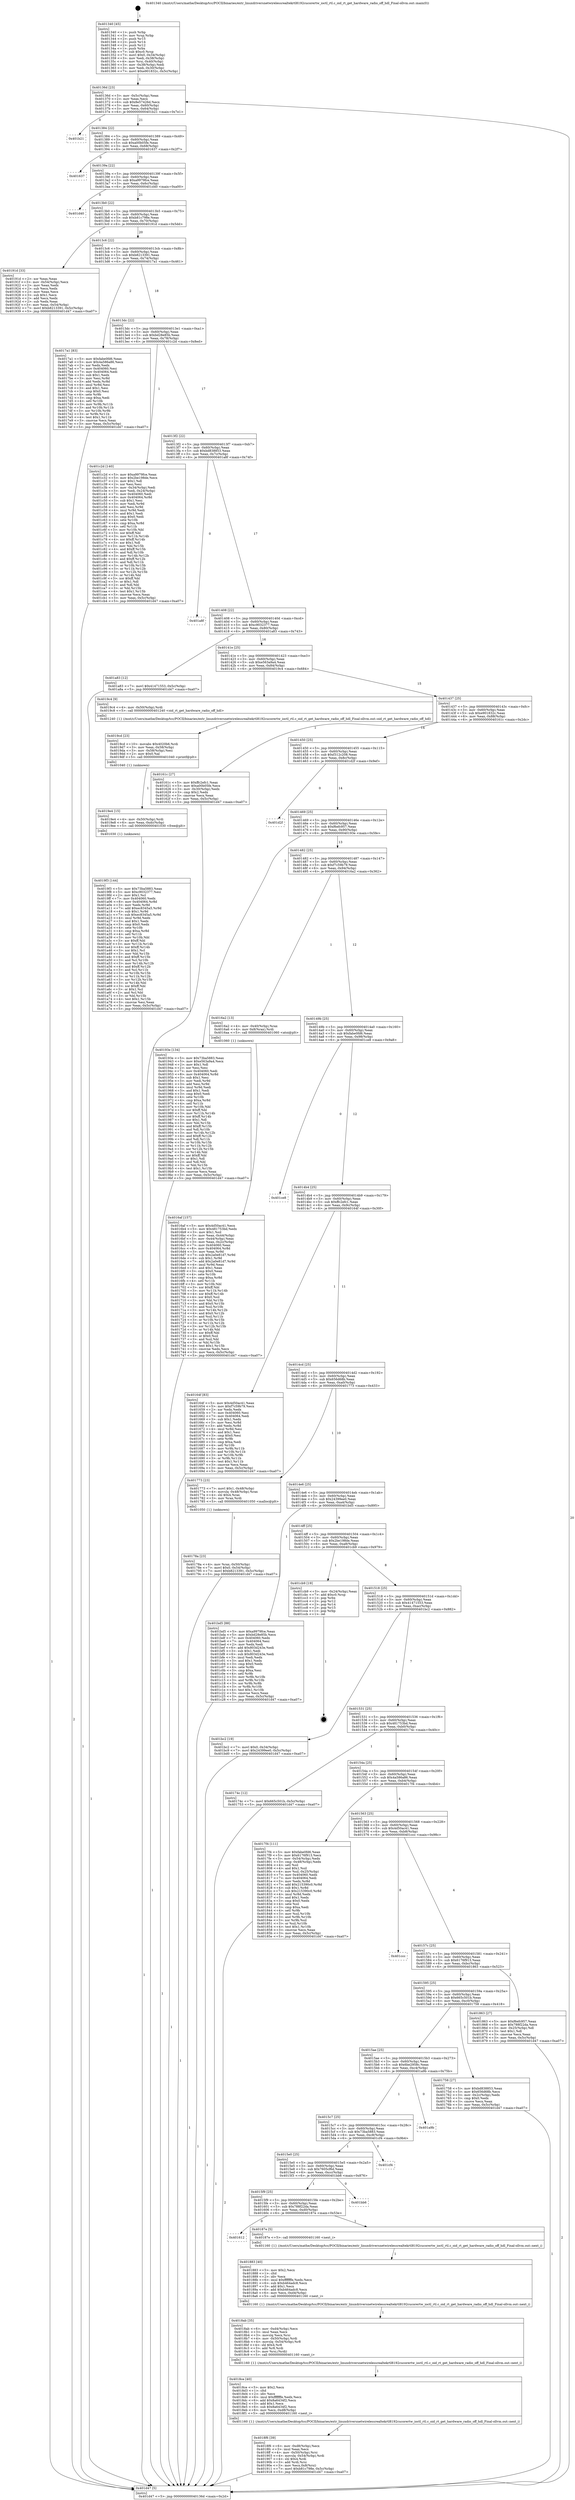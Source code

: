 digraph "0x401340" {
  label = "0x401340 (/mnt/c/Users/mathe/Desktop/tcc/POCII/binaries/extr_linuxdriversnetwirelessrealtekrtl8192cucorertw_ioctl_rtl.c_oid_rt_get_hardware_radio_off_hdl_Final-ollvm.out::main(0))"
  labelloc = "t"
  node[shape=record]

  Entry [label="",width=0.3,height=0.3,shape=circle,fillcolor=black,style=filled]
  "0x40136d" [label="{
     0x40136d [23]\l
     | [instrs]\l
     &nbsp;&nbsp;0x40136d \<+3\>: mov -0x5c(%rbp),%eax\l
     &nbsp;&nbsp;0x401370 \<+2\>: mov %eax,%ecx\l
     &nbsp;&nbsp;0x401372 \<+6\>: sub $0x8e57426d,%ecx\l
     &nbsp;&nbsp;0x401378 \<+3\>: mov %eax,-0x60(%rbp)\l
     &nbsp;&nbsp;0x40137b \<+3\>: mov %ecx,-0x64(%rbp)\l
     &nbsp;&nbsp;0x40137e \<+6\>: je 0000000000401b21 \<main+0x7e1\>\l
  }"]
  "0x401b21" [label="{
     0x401b21\l
  }", style=dashed]
  "0x401384" [label="{
     0x401384 [22]\l
     | [instrs]\l
     &nbsp;&nbsp;0x401384 \<+5\>: jmp 0000000000401389 \<main+0x49\>\l
     &nbsp;&nbsp;0x401389 \<+3\>: mov -0x60(%rbp),%eax\l
     &nbsp;&nbsp;0x40138c \<+5\>: sub $0xa00b05fe,%eax\l
     &nbsp;&nbsp;0x401391 \<+3\>: mov %eax,-0x68(%rbp)\l
     &nbsp;&nbsp;0x401394 \<+6\>: je 0000000000401637 \<main+0x2f7\>\l
  }"]
  Exit [label="",width=0.3,height=0.3,shape=circle,fillcolor=black,style=filled,peripheries=2]
  "0x401637" [label="{
     0x401637\l
  }", style=dashed]
  "0x40139a" [label="{
     0x40139a [22]\l
     | [instrs]\l
     &nbsp;&nbsp;0x40139a \<+5\>: jmp 000000000040139f \<main+0x5f\>\l
     &nbsp;&nbsp;0x40139f \<+3\>: mov -0x60(%rbp),%eax\l
     &nbsp;&nbsp;0x4013a2 \<+5\>: sub $0xa9979fce,%eax\l
     &nbsp;&nbsp;0x4013a7 \<+3\>: mov %eax,-0x6c(%rbp)\l
     &nbsp;&nbsp;0x4013aa \<+6\>: je 0000000000401d40 \<main+0xa00\>\l
  }"]
  "0x4019f3" [label="{
     0x4019f3 [144]\l
     | [instrs]\l
     &nbsp;&nbsp;0x4019f3 \<+5\>: mov $0x73ba5883,%eax\l
     &nbsp;&nbsp;0x4019f8 \<+5\>: mov $0xc9032377,%esi\l
     &nbsp;&nbsp;0x4019fd \<+2\>: mov $0x1,%cl\l
     &nbsp;&nbsp;0x4019ff \<+7\>: mov 0x404060,%edx\l
     &nbsp;&nbsp;0x401a06 \<+8\>: mov 0x404064,%r8d\l
     &nbsp;&nbsp;0x401a0e \<+3\>: mov %edx,%r9d\l
     &nbsp;&nbsp;0x401a11 \<+7\>: add $0xec8345a5,%r9d\l
     &nbsp;&nbsp;0x401a18 \<+4\>: sub $0x1,%r9d\l
     &nbsp;&nbsp;0x401a1c \<+7\>: sub $0xec8345a5,%r9d\l
     &nbsp;&nbsp;0x401a23 \<+4\>: imul %r9d,%edx\l
     &nbsp;&nbsp;0x401a27 \<+3\>: and $0x1,%edx\l
     &nbsp;&nbsp;0x401a2a \<+3\>: cmp $0x0,%edx\l
     &nbsp;&nbsp;0x401a2d \<+4\>: sete %r10b\l
     &nbsp;&nbsp;0x401a31 \<+4\>: cmp $0xa,%r8d\l
     &nbsp;&nbsp;0x401a35 \<+4\>: setl %r11b\l
     &nbsp;&nbsp;0x401a39 \<+3\>: mov %r10b,%bl\l
     &nbsp;&nbsp;0x401a3c \<+3\>: xor $0xff,%bl\l
     &nbsp;&nbsp;0x401a3f \<+3\>: mov %r11b,%r14b\l
     &nbsp;&nbsp;0x401a42 \<+4\>: xor $0xff,%r14b\l
     &nbsp;&nbsp;0x401a46 \<+3\>: xor $0x1,%cl\l
     &nbsp;&nbsp;0x401a49 \<+3\>: mov %bl,%r15b\l
     &nbsp;&nbsp;0x401a4c \<+4\>: and $0xff,%r15b\l
     &nbsp;&nbsp;0x401a50 \<+3\>: and %cl,%r10b\l
     &nbsp;&nbsp;0x401a53 \<+3\>: mov %r14b,%r12b\l
     &nbsp;&nbsp;0x401a56 \<+4\>: and $0xff,%r12b\l
     &nbsp;&nbsp;0x401a5a \<+3\>: and %cl,%r11b\l
     &nbsp;&nbsp;0x401a5d \<+3\>: or %r10b,%r15b\l
     &nbsp;&nbsp;0x401a60 \<+3\>: or %r11b,%r12b\l
     &nbsp;&nbsp;0x401a63 \<+3\>: xor %r12b,%r15b\l
     &nbsp;&nbsp;0x401a66 \<+3\>: or %r14b,%bl\l
     &nbsp;&nbsp;0x401a69 \<+3\>: xor $0xff,%bl\l
     &nbsp;&nbsp;0x401a6c \<+3\>: or $0x1,%cl\l
     &nbsp;&nbsp;0x401a6f \<+2\>: and %cl,%bl\l
     &nbsp;&nbsp;0x401a71 \<+3\>: or %bl,%r15b\l
     &nbsp;&nbsp;0x401a74 \<+4\>: test $0x1,%r15b\l
     &nbsp;&nbsp;0x401a78 \<+3\>: cmovne %esi,%eax\l
     &nbsp;&nbsp;0x401a7b \<+3\>: mov %eax,-0x5c(%rbp)\l
     &nbsp;&nbsp;0x401a7e \<+5\>: jmp 0000000000401d47 \<main+0xa07\>\l
  }"]
  "0x401d40" [label="{
     0x401d40\l
  }", style=dashed]
  "0x4013b0" [label="{
     0x4013b0 [22]\l
     | [instrs]\l
     &nbsp;&nbsp;0x4013b0 \<+5\>: jmp 00000000004013b5 \<main+0x75\>\l
     &nbsp;&nbsp;0x4013b5 \<+3\>: mov -0x60(%rbp),%eax\l
     &nbsp;&nbsp;0x4013b8 \<+5\>: sub $0xb81c798e,%eax\l
     &nbsp;&nbsp;0x4013bd \<+3\>: mov %eax,-0x70(%rbp)\l
     &nbsp;&nbsp;0x4013c0 \<+6\>: je 000000000040191d \<main+0x5dd\>\l
  }"]
  "0x4019e4" [label="{
     0x4019e4 [15]\l
     | [instrs]\l
     &nbsp;&nbsp;0x4019e4 \<+4\>: mov -0x50(%rbp),%rdi\l
     &nbsp;&nbsp;0x4019e8 \<+6\>: mov %eax,-0xdc(%rbp)\l
     &nbsp;&nbsp;0x4019ee \<+5\>: call 0000000000401030 \<free@plt\>\l
     | [calls]\l
     &nbsp;&nbsp;0x401030 \{1\} (unknown)\l
  }"]
  "0x40191d" [label="{
     0x40191d [33]\l
     | [instrs]\l
     &nbsp;&nbsp;0x40191d \<+2\>: xor %eax,%eax\l
     &nbsp;&nbsp;0x40191f \<+3\>: mov -0x54(%rbp),%ecx\l
     &nbsp;&nbsp;0x401922 \<+2\>: mov %eax,%edx\l
     &nbsp;&nbsp;0x401924 \<+2\>: sub %ecx,%edx\l
     &nbsp;&nbsp;0x401926 \<+2\>: mov %eax,%ecx\l
     &nbsp;&nbsp;0x401928 \<+3\>: sub $0x1,%ecx\l
     &nbsp;&nbsp;0x40192b \<+2\>: add %ecx,%edx\l
     &nbsp;&nbsp;0x40192d \<+2\>: sub %edx,%eax\l
     &nbsp;&nbsp;0x40192f \<+3\>: mov %eax,-0x54(%rbp)\l
     &nbsp;&nbsp;0x401932 \<+7\>: movl $0xb8213391,-0x5c(%rbp)\l
     &nbsp;&nbsp;0x401939 \<+5\>: jmp 0000000000401d47 \<main+0xa07\>\l
  }"]
  "0x4013c6" [label="{
     0x4013c6 [22]\l
     | [instrs]\l
     &nbsp;&nbsp;0x4013c6 \<+5\>: jmp 00000000004013cb \<main+0x8b\>\l
     &nbsp;&nbsp;0x4013cb \<+3\>: mov -0x60(%rbp),%eax\l
     &nbsp;&nbsp;0x4013ce \<+5\>: sub $0xb8213391,%eax\l
     &nbsp;&nbsp;0x4013d3 \<+3\>: mov %eax,-0x74(%rbp)\l
     &nbsp;&nbsp;0x4013d6 \<+6\>: je 00000000004017a1 \<main+0x461\>\l
  }"]
  "0x4019cd" [label="{
     0x4019cd [23]\l
     | [instrs]\l
     &nbsp;&nbsp;0x4019cd \<+10\>: movabs $0x4020b6,%rdi\l
     &nbsp;&nbsp;0x4019d7 \<+3\>: mov %eax,-0x58(%rbp)\l
     &nbsp;&nbsp;0x4019da \<+3\>: mov -0x58(%rbp),%esi\l
     &nbsp;&nbsp;0x4019dd \<+2\>: mov $0x0,%al\l
     &nbsp;&nbsp;0x4019df \<+5\>: call 0000000000401040 \<printf@plt\>\l
     | [calls]\l
     &nbsp;&nbsp;0x401040 \{1\} (unknown)\l
  }"]
  "0x4017a1" [label="{
     0x4017a1 [83]\l
     | [instrs]\l
     &nbsp;&nbsp;0x4017a1 \<+5\>: mov $0xfabe0fd6,%eax\l
     &nbsp;&nbsp;0x4017a6 \<+5\>: mov $0x4a586a86,%ecx\l
     &nbsp;&nbsp;0x4017ab \<+2\>: xor %edx,%edx\l
     &nbsp;&nbsp;0x4017ad \<+7\>: mov 0x404060,%esi\l
     &nbsp;&nbsp;0x4017b4 \<+7\>: mov 0x404064,%edi\l
     &nbsp;&nbsp;0x4017bb \<+3\>: sub $0x1,%edx\l
     &nbsp;&nbsp;0x4017be \<+3\>: mov %esi,%r8d\l
     &nbsp;&nbsp;0x4017c1 \<+3\>: add %edx,%r8d\l
     &nbsp;&nbsp;0x4017c4 \<+4\>: imul %r8d,%esi\l
     &nbsp;&nbsp;0x4017c8 \<+3\>: and $0x1,%esi\l
     &nbsp;&nbsp;0x4017cb \<+3\>: cmp $0x0,%esi\l
     &nbsp;&nbsp;0x4017ce \<+4\>: sete %r9b\l
     &nbsp;&nbsp;0x4017d2 \<+3\>: cmp $0xa,%edi\l
     &nbsp;&nbsp;0x4017d5 \<+4\>: setl %r10b\l
     &nbsp;&nbsp;0x4017d9 \<+3\>: mov %r9b,%r11b\l
     &nbsp;&nbsp;0x4017dc \<+3\>: and %r10b,%r11b\l
     &nbsp;&nbsp;0x4017df \<+3\>: xor %r10b,%r9b\l
     &nbsp;&nbsp;0x4017e2 \<+3\>: or %r9b,%r11b\l
     &nbsp;&nbsp;0x4017e5 \<+4\>: test $0x1,%r11b\l
     &nbsp;&nbsp;0x4017e9 \<+3\>: cmovne %ecx,%eax\l
     &nbsp;&nbsp;0x4017ec \<+3\>: mov %eax,-0x5c(%rbp)\l
     &nbsp;&nbsp;0x4017ef \<+5\>: jmp 0000000000401d47 \<main+0xa07\>\l
  }"]
  "0x4013dc" [label="{
     0x4013dc [22]\l
     | [instrs]\l
     &nbsp;&nbsp;0x4013dc \<+5\>: jmp 00000000004013e1 \<main+0xa1\>\l
     &nbsp;&nbsp;0x4013e1 \<+3\>: mov -0x60(%rbp),%eax\l
     &nbsp;&nbsp;0x4013e4 \<+5\>: sub $0xbd28e85b,%eax\l
     &nbsp;&nbsp;0x4013e9 \<+3\>: mov %eax,-0x78(%rbp)\l
     &nbsp;&nbsp;0x4013ec \<+6\>: je 0000000000401c2d \<main+0x8ed\>\l
  }"]
  "0x4018f6" [label="{
     0x4018f6 [39]\l
     | [instrs]\l
     &nbsp;&nbsp;0x4018f6 \<+6\>: mov -0xd8(%rbp),%ecx\l
     &nbsp;&nbsp;0x4018fc \<+3\>: imul %eax,%ecx\l
     &nbsp;&nbsp;0x4018ff \<+4\>: mov -0x50(%rbp),%rsi\l
     &nbsp;&nbsp;0x401903 \<+4\>: movslq -0x54(%rbp),%rdi\l
     &nbsp;&nbsp;0x401907 \<+4\>: shl $0x4,%rdi\l
     &nbsp;&nbsp;0x40190b \<+3\>: add %rdi,%rsi\l
     &nbsp;&nbsp;0x40190e \<+3\>: mov %ecx,0x8(%rsi)\l
     &nbsp;&nbsp;0x401911 \<+7\>: movl $0xb81c798e,-0x5c(%rbp)\l
     &nbsp;&nbsp;0x401918 \<+5\>: jmp 0000000000401d47 \<main+0xa07\>\l
  }"]
  "0x401c2d" [label="{
     0x401c2d [140]\l
     | [instrs]\l
     &nbsp;&nbsp;0x401c2d \<+5\>: mov $0xa9979fce,%eax\l
     &nbsp;&nbsp;0x401c32 \<+5\>: mov $0x2be198de,%ecx\l
     &nbsp;&nbsp;0x401c37 \<+2\>: mov $0x1,%dl\l
     &nbsp;&nbsp;0x401c39 \<+2\>: xor %esi,%esi\l
     &nbsp;&nbsp;0x401c3b \<+3\>: mov -0x34(%rbp),%edi\l
     &nbsp;&nbsp;0x401c3e \<+3\>: mov %edi,-0x24(%rbp)\l
     &nbsp;&nbsp;0x401c41 \<+7\>: mov 0x404060,%edi\l
     &nbsp;&nbsp;0x401c48 \<+8\>: mov 0x404064,%r8d\l
     &nbsp;&nbsp;0x401c50 \<+3\>: sub $0x1,%esi\l
     &nbsp;&nbsp;0x401c53 \<+3\>: mov %edi,%r9d\l
     &nbsp;&nbsp;0x401c56 \<+3\>: add %esi,%r9d\l
     &nbsp;&nbsp;0x401c59 \<+4\>: imul %r9d,%edi\l
     &nbsp;&nbsp;0x401c5d \<+3\>: and $0x1,%edi\l
     &nbsp;&nbsp;0x401c60 \<+3\>: cmp $0x0,%edi\l
     &nbsp;&nbsp;0x401c63 \<+4\>: sete %r10b\l
     &nbsp;&nbsp;0x401c67 \<+4\>: cmp $0xa,%r8d\l
     &nbsp;&nbsp;0x401c6b \<+4\>: setl %r11b\l
     &nbsp;&nbsp;0x401c6f \<+3\>: mov %r10b,%bl\l
     &nbsp;&nbsp;0x401c72 \<+3\>: xor $0xff,%bl\l
     &nbsp;&nbsp;0x401c75 \<+3\>: mov %r11b,%r14b\l
     &nbsp;&nbsp;0x401c78 \<+4\>: xor $0xff,%r14b\l
     &nbsp;&nbsp;0x401c7c \<+3\>: xor $0x1,%dl\l
     &nbsp;&nbsp;0x401c7f \<+3\>: mov %bl,%r15b\l
     &nbsp;&nbsp;0x401c82 \<+4\>: and $0xff,%r15b\l
     &nbsp;&nbsp;0x401c86 \<+3\>: and %dl,%r10b\l
     &nbsp;&nbsp;0x401c89 \<+3\>: mov %r14b,%r12b\l
     &nbsp;&nbsp;0x401c8c \<+4\>: and $0xff,%r12b\l
     &nbsp;&nbsp;0x401c90 \<+3\>: and %dl,%r11b\l
     &nbsp;&nbsp;0x401c93 \<+3\>: or %r10b,%r15b\l
     &nbsp;&nbsp;0x401c96 \<+3\>: or %r11b,%r12b\l
     &nbsp;&nbsp;0x401c99 \<+3\>: xor %r12b,%r15b\l
     &nbsp;&nbsp;0x401c9c \<+3\>: or %r14b,%bl\l
     &nbsp;&nbsp;0x401c9f \<+3\>: xor $0xff,%bl\l
     &nbsp;&nbsp;0x401ca2 \<+3\>: or $0x1,%dl\l
     &nbsp;&nbsp;0x401ca5 \<+2\>: and %dl,%bl\l
     &nbsp;&nbsp;0x401ca7 \<+3\>: or %bl,%r15b\l
     &nbsp;&nbsp;0x401caa \<+4\>: test $0x1,%r15b\l
     &nbsp;&nbsp;0x401cae \<+3\>: cmovne %ecx,%eax\l
     &nbsp;&nbsp;0x401cb1 \<+3\>: mov %eax,-0x5c(%rbp)\l
     &nbsp;&nbsp;0x401cb4 \<+5\>: jmp 0000000000401d47 \<main+0xa07\>\l
  }"]
  "0x4013f2" [label="{
     0x4013f2 [22]\l
     | [instrs]\l
     &nbsp;&nbsp;0x4013f2 \<+5\>: jmp 00000000004013f7 \<main+0xb7\>\l
     &nbsp;&nbsp;0x4013f7 \<+3\>: mov -0x60(%rbp),%eax\l
     &nbsp;&nbsp;0x4013fa \<+5\>: sub $0xbd838853,%eax\l
     &nbsp;&nbsp;0x4013ff \<+3\>: mov %eax,-0x7c(%rbp)\l
     &nbsp;&nbsp;0x401402 \<+6\>: je 0000000000401a8f \<main+0x74f\>\l
  }"]
  "0x4018ce" [label="{
     0x4018ce [40]\l
     | [instrs]\l
     &nbsp;&nbsp;0x4018ce \<+5\>: mov $0x2,%ecx\l
     &nbsp;&nbsp;0x4018d3 \<+1\>: cltd\l
     &nbsp;&nbsp;0x4018d4 \<+2\>: idiv %ecx\l
     &nbsp;&nbsp;0x4018d6 \<+6\>: imul $0xfffffffe,%edx,%ecx\l
     &nbsp;&nbsp;0x4018dc \<+6\>: add $0x8a6434f2,%ecx\l
     &nbsp;&nbsp;0x4018e2 \<+3\>: add $0x1,%ecx\l
     &nbsp;&nbsp;0x4018e5 \<+6\>: sub $0x8a6434f2,%ecx\l
     &nbsp;&nbsp;0x4018eb \<+6\>: mov %ecx,-0xd8(%rbp)\l
     &nbsp;&nbsp;0x4018f1 \<+5\>: call 0000000000401160 \<next_i\>\l
     | [calls]\l
     &nbsp;&nbsp;0x401160 \{1\} (/mnt/c/Users/mathe/Desktop/tcc/POCII/binaries/extr_linuxdriversnetwirelessrealtekrtl8192cucorertw_ioctl_rtl.c_oid_rt_get_hardware_radio_off_hdl_Final-ollvm.out::next_i)\l
  }"]
  "0x401a8f" [label="{
     0x401a8f\l
  }", style=dashed]
  "0x401408" [label="{
     0x401408 [22]\l
     | [instrs]\l
     &nbsp;&nbsp;0x401408 \<+5\>: jmp 000000000040140d \<main+0xcd\>\l
     &nbsp;&nbsp;0x40140d \<+3\>: mov -0x60(%rbp),%eax\l
     &nbsp;&nbsp;0x401410 \<+5\>: sub $0xc9032377,%eax\l
     &nbsp;&nbsp;0x401415 \<+3\>: mov %eax,-0x80(%rbp)\l
     &nbsp;&nbsp;0x401418 \<+6\>: je 0000000000401a83 \<main+0x743\>\l
  }"]
  "0x4018ab" [label="{
     0x4018ab [35]\l
     | [instrs]\l
     &nbsp;&nbsp;0x4018ab \<+6\>: mov -0xd4(%rbp),%ecx\l
     &nbsp;&nbsp;0x4018b1 \<+3\>: imul %eax,%ecx\l
     &nbsp;&nbsp;0x4018b4 \<+3\>: movslq %ecx,%rsi\l
     &nbsp;&nbsp;0x4018b7 \<+4\>: mov -0x50(%rbp),%rdi\l
     &nbsp;&nbsp;0x4018bb \<+4\>: movslq -0x54(%rbp),%r8\l
     &nbsp;&nbsp;0x4018bf \<+4\>: shl $0x4,%r8\l
     &nbsp;&nbsp;0x4018c3 \<+3\>: add %r8,%rdi\l
     &nbsp;&nbsp;0x4018c6 \<+3\>: mov %rsi,(%rdi)\l
     &nbsp;&nbsp;0x4018c9 \<+5\>: call 0000000000401160 \<next_i\>\l
     | [calls]\l
     &nbsp;&nbsp;0x401160 \{1\} (/mnt/c/Users/mathe/Desktop/tcc/POCII/binaries/extr_linuxdriversnetwirelessrealtekrtl8192cucorertw_ioctl_rtl.c_oid_rt_get_hardware_radio_off_hdl_Final-ollvm.out::next_i)\l
  }"]
  "0x401a83" [label="{
     0x401a83 [12]\l
     | [instrs]\l
     &nbsp;&nbsp;0x401a83 \<+7\>: movl $0x41471553,-0x5c(%rbp)\l
     &nbsp;&nbsp;0x401a8a \<+5\>: jmp 0000000000401d47 \<main+0xa07\>\l
  }"]
  "0x40141e" [label="{
     0x40141e [25]\l
     | [instrs]\l
     &nbsp;&nbsp;0x40141e \<+5\>: jmp 0000000000401423 \<main+0xe3\>\l
     &nbsp;&nbsp;0x401423 \<+3\>: mov -0x60(%rbp),%eax\l
     &nbsp;&nbsp;0x401426 \<+5\>: sub $0xe563a9a4,%eax\l
     &nbsp;&nbsp;0x40142b \<+6\>: mov %eax,-0x84(%rbp)\l
     &nbsp;&nbsp;0x401431 \<+6\>: je 00000000004019c4 \<main+0x684\>\l
  }"]
  "0x401883" [label="{
     0x401883 [40]\l
     | [instrs]\l
     &nbsp;&nbsp;0x401883 \<+5\>: mov $0x2,%ecx\l
     &nbsp;&nbsp;0x401888 \<+1\>: cltd\l
     &nbsp;&nbsp;0x401889 \<+2\>: idiv %ecx\l
     &nbsp;&nbsp;0x40188b \<+6\>: imul $0xfffffffe,%edx,%ecx\l
     &nbsp;&nbsp;0x401891 \<+6\>: sub $0xb464adc8,%ecx\l
     &nbsp;&nbsp;0x401897 \<+3\>: add $0x1,%ecx\l
     &nbsp;&nbsp;0x40189a \<+6\>: add $0xb464adc8,%ecx\l
     &nbsp;&nbsp;0x4018a0 \<+6\>: mov %ecx,-0xd4(%rbp)\l
     &nbsp;&nbsp;0x4018a6 \<+5\>: call 0000000000401160 \<next_i\>\l
     | [calls]\l
     &nbsp;&nbsp;0x401160 \{1\} (/mnt/c/Users/mathe/Desktop/tcc/POCII/binaries/extr_linuxdriversnetwirelessrealtekrtl8192cucorertw_ioctl_rtl.c_oid_rt_get_hardware_radio_off_hdl_Final-ollvm.out::next_i)\l
  }"]
  "0x4019c4" [label="{
     0x4019c4 [9]\l
     | [instrs]\l
     &nbsp;&nbsp;0x4019c4 \<+4\>: mov -0x50(%rbp),%rdi\l
     &nbsp;&nbsp;0x4019c8 \<+5\>: call 0000000000401240 \<oid_rt_get_hardware_radio_off_hdl\>\l
     | [calls]\l
     &nbsp;&nbsp;0x401240 \{1\} (/mnt/c/Users/mathe/Desktop/tcc/POCII/binaries/extr_linuxdriversnetwirelessrealtekrtl8192cucorertw_ioctl_rtl.c_oid_rt_get_hardware_radio_off_hdl_Final-ollvm.out::oid_rt_get_hardware_radio_off_hdl)\l
  }"]
  "0x401437" [label="{
     0x401437 [25]\l
     | [instrs]\l
     &nbsp;&nbsp;0x401437 \<+5\>: jmp 000000000040143c \<main+0xfc\>\l
     &nbsp;&nbsp;0x40143c \<+3\>: mov -0x60(%rbp),%eax\l
     &nbsp;&nbsp;0x40143f \<+5\>: sub $0xe901832c,%eax\l
     &nbsp;&nbsp;0x401444 \<+6\>: mov %eax,-0x88(%rbp)\l
     &nbsp;&nbsp;0x40144a \<+6\>: je 000000000040161c \<main+0x2dc\>\l
  }"]
  "0x401612" [label="{
     0x401612\l
  }", style=dashed]
  "0x40161c" [label="{
     0x40161c [27]\l
     | [instrs]\l
     &nbsp;&nbsp;0x40161c \<+5\>: mov $0xffc2efc1,%eax\l
     &nbsp;&nbsp;0x401621 \<+5\>: mov $0xa00b05fe,%ecx\l
     &nbsp;&nbsp;0x401626 \<+3\>: mov -0x30(%rbp),%edx\l
     &nbsp;&nbsp;0x401629 \<+3\>: cmp $0x2,%edx\l
     &nbsp;&nbsp;0x40162c \<+3\>: cmovne %ecx,%eax\l
     &nbsp;&nbsp;0x40162f \<+3\>: mov %eax,-0x5c(%rbp)\l
     &nbsp;&nbsp;0x401632 \<+5\>: jmp 0000000000401d47 \<main+0xa07\>\l
  }"]
  "0x401450" [label="{
     0x401450 [25]\l
     | [instrs]\l
     &nbsp;&nbsp;0x401450 \<+5\>: jmp 0000000000401455 \<main+0x115\>\l
     &nbsp;&nbsp;0x401455 \<+3\>: mov -0x60(%rbp),%eax\l
     &nbsp;&nbsp;0x401458 \<+5\>: sub $0xf312c208,%eax\l
     &nbsp;&nbsp;0x40145d \<+6\>: mov %eax,-0x8c(%rbp)\l
     &nbsp;&nbsp;0x401463 \<+6\>: je 0000000000401d2f \<main+0x9ef\>\l
  }"]
  "0x401d47" [label="{
     0x401d47 [5]\l
     | [instrs]\l
     &nbsp;&nbsp;0x401d47 \<+5\>: jmp 000000000040136d \<main+0x2d\>\l
  }"]
  "0x401340" [label="{
     0x401340 [45]\l
     | [instrs]\l
     &nbsp;&nbsp;0x401340 \<+1\>: push %rbp\l
     &nbsp;&nbsp;0x401341 \<+3\>: mov %rsp,%rbp\l
     &nbsp;&nbsp;0x401344 \<+2\>: push %r15\l
     &nbsp;&nbsp;0x401346 \<+2\>: push %r14\l
     &nbsp;&nbsp;0x401348 \<+2\>: push %r12\l
     &nbsp;&nbsp;0x40134a \<+1\>: push %rbx\l
     &nbsp;&nbsp;0x40134b \<+7\>: sub $0xc0,%rsp\l
     &nbsp;&nbsp;0x401352 \<+7\>: movl $0x0,-0x34(%rbp)\l
     &nbsp;&nbsp;0x401359 \<+3\>: mov %edi,-0x38(%rbp)\l
     &nbsp;&nbsp;0x40135c \<+4\>: mov %rsi,-0x40(%rbp)\l
     &nbsp;&nbsp;0x401360 \<+3\>: mov -0x38(%rbp),%edi\l
     &nbsp;&nbsp;0x401363 \<+3\>: mov %edi,-0x30(%rbp)\l
     &nbsp;&nbsp;0x401366 \<+7\>: movl $0xe901832c,-0x5c(%rbp)\l
  }"]
  "0x40187e" [label="{
     0x40187e [5]\l
     | [instrs]\l
     &nbsp;&nbsp;0x40187e \<+5\>: call 0000000000401160 \<next_i\>\l
     | [calls]\l
     &nbsp;&nbsp;0x401160 \{1\} (/mnt/c/Users/mathe/Desktop/tcc/POCII/binaries/extr_linuxdriversnetwirelessrealtekrtl8192cucorertw_ioctl_rtl.c_oid_rt_get_hardware_radio_off_hdl_Final-ollvm.out::next_i)\l
  }"]
  "0x401d2f" [label="{
     0x401d2f\l
  }", style=dashed]
  "0x401469" [label="{
     0x401469 [25]\l
     | [instrs]\l
     &nbsp;&nbsp;0x401469 \<+5\>: jmp 000000000040146e \<main+0x12e\>\l
     &nbsp;&nbsp;0x40146e \<+3\>: mov -0x60(%rbp),%eax\l
     &nbsp;&nbsp;0x401471 \<+5\>: sub $0xf6efc957,%eax\l
     &nbsp;&nbsp;0x401476 \<+6\>: mov %eax,-0x90(%rbp)\l
     &nbsp;&nbsp;0x40147c \<+6\>: je 000000000040193e \<main+0x5fe\>\l
  }"]
  "0x4015f9" [label="{
     0x4015f9 [25]\l
     | [instrs]\l
     &nbsp;&nbsp;0x4015f9 \<+5\>: jmp 00000000004015fe \<main+0x2be\>\l
     &nbsp;&nbsp;0x4015fe \<+3\>: mov -0x60(%rbp),%eax\l
     &nbsp;&nbsp;0x401601 \<+5\>: sub $0x788f22da,%eax\l
     &nbsp;&nbsp;0x401606 \<+6\>: mov %eax,-0xd0(%rbp)\l
     &nbsp;&nbsp;0x40160c \<+6\>: je 000000000040187e \<main+0x53e\>\l
  }"]
  "0x40193e" [label="{
     0x40193e [134]\l
     | [instrs]\l
     &nbsp;&nbsp;0x40193e \<+5\>: mov $0x73ba5883,%eax\l
     &nbsp;&nbsp;0x401943 \<+5\>: mov $0xe563a9a4,%ecx\l
     &nbsp;&nbsp;0x401948 \<+2\>: mov $0x1,%dl\l
     &nbsp;&nbsp;0x40194a \<+2\>: xor %esi,%esi\l
     &nbsp;&nbsp;0x40194c \<+7\>: mov 0x404060,%edi\l
     &nbsp;&nbsp;0x401953 \<+8\>: mov 0x404064,%r8d\l
     &nbsp;&nbsp;0x40195b \<+3\>: sub $0x1,%esi\l
     &nbsp;&nbsp;0x40195e \<+3\>: mov %edi,%r9d\l
     &nbsp;&nbsp;0x401961 \<+3\>: add %esi,%r9d\l
     &nbsp;&nbsp;0x401964 \<+4\>: imul %r9d,%edi\l
     &nbsp;&nbsp;0x401968 \<+3\>: and $0x1,%edi\l
     &nbsp;&nbsp;0x40196b \<+3\>: cmp $0x0,%edi\l
     &nbsp;&nbsp;0x40196e \<+4\>: sete %r10b\l
     &nbsp;&nbsp;0x401972 \<+4\>: cmp $0xa,%r8d\l
     &nbsp;&nbsp;0x401976 \<+4\>: setl %r11b\l
     &nbsp;&nbsp;0x40197a \<+3\>: mov %r10b,%bl\l
     &nbsp;&nbsp;0x40197d \<+3\>: xor $0xff,%bl\l
     &nbsp;&nbsp;0x401980 \<+3\>: mov %r11b,%r14b\l
     &nbsp;&nbsp;0x401983 \<+4\>: xor $0xff,%r14b\l
     &nbsp;&nbsp;0x401987 \<+3\>: xor $0x1,%dl\l
     &nbsp;&nbsp;0x40198a \<+3\>: mov %bl,%r15b\l
     &nbsp;&nbsp;0x40198d \<+4\>: and $0xff,%r15b\l
     &nbsp;&nbsp;0x401991 \<+3\>: and %dl,%r10b\l
     &nbsp;&nbsp;0x401994 \<+3\>: mov %r14b,%r12b\l
     &nbsp;&nbsp;0x401997 \<+4\>: and $0xff,%r12b\l
     &nbsp;&nbsp;0x40199b \<+3\>: and %dl,%r11b\l
     &nbsp;&nbsp;0x40199e \<+3\>: or %r10b,%r15b\l
     &nbsp;&nbsp;0x4019a1 \<+3\>: or %r11b,%r12b\l
     &nbsp;&nbsp;0x4019a4 \<+3\>: xor %r12b,%r15b\l
     &nbsp;&nbsp;0x4019a7 \<+3\>: or %r14b,%bl\l
     &nbsp;&nbsp;0x4019aa \<+3\>: xor $0xff,%bl\l
     &nbsp;&nbsp;0x4019ad \<+3\>: or $0x1,%dl\l
     &nbsp;&nbsp;0x4019b0 \<+2\>: and %dl,%bl\l
     &nbsp;&nbsp;0x4019b2 \<+3\>: or %bl,%r15b\l
     &nbsp;&nbsp;0x4019b5 \<+4\>: test $0x1,%r15b\l
     &nbsp;&nbsp;0x4019b9 \<+3\>: cmovne %ecx,%eax\l
     &nbsp;&nbsp;0x4019bc \<+3\>: mov %eax,-0x5c(%rbp)\l
     &nbsp;&nbsp;0x4019bf \<+5\>: jmp 0000000000401d47 \<main+0xa07\>\l
  }"]
  "0x401482" [label="{
     0x401482 [25]\l
     | [instrs]\l
     &nbsp;&nbsp;0x401482 \<+5\>: jmp 0000000000401487 \<main+0x147\>\l
     &nbsp;&nbsp;0x401487 \<+3\>: mov -0x60(%rbp),%eax\l
     &nbsp;&nbsp;0x40148a \<+5\>: sub $0xf7c59b79,%eax\l
     &nbsp;&nbsp;0x40148f \<+6\>: mov %eax,-0x94(%rbp)\l
     &nbsp;&nbsp;0x401495 \<+6\>: je 00000000004016a2 \<main+0x362\>\l
  }"]
  "0x401bb6" [label="{
     0x401bb6\l
  }", style=dashed]
  "0x4016a2" [label="{
     0x4016a2 [13]\l
     | [instrs]\l
     &nbsp;&nbsp;0x4016a2 \<+4\>: mov -0x40(%rbp),%rax\l
     &nbsp;&nbsp;0x4016a6 \<+4\>: mov 0x8(%rax),%rdi\l
     &nbsp;&nbsp;0x4016aa \<+5\>: call 0000000000401060 \<atoi@plt\>\l
     | [calls]\l
     &nbsp;&nbsp;0x401060 \{1\} (unknown)\l
  }"]
  "0x40149b" [label="{
     0x40149b [25]\l
     | [instrs]\l
     &nbsp;&nbsp;0x40149b \<+5\>: jmp 00000000004014a0 \<main+0x160\>\l
     &nbsp;&nbsp;0x4014a0 \<+3\>: mov -0x60(%rbp),%eax\l
     &nbsp;&nbsp;0x4014a3 \<+5\>: sub $0xfabe0fd6,%eax\l
     &nbsp;&nbsp;0x4014a8 \<+6\>: mov %eax,-0x98(%rbp)\l
     &nbsp;&nbsp;0x4014ae \<+6\>: je 0000000000401ce8 \<main+0x9a8\>\l
  }"]
  "0x4015e0" [label="{
     0x4015e0 [25]\l
     | [instrs]\l
     &nbsp;&nbsp;0x4015e0 \<+5\>: jmp 00000000004015e5 \<main+0x2a5\>\l
     &nbsp;&nbsp;0x4015e5 \<+3\>: mov -0x60(%rbp),%eax\l
     &nbsp;&nbsp;0x4015e8 \<+5\>: sub $0x7605cf6d,%eax\l
     &nbsp;&nbsp;0x4015ed \<+6\>: mov %eax,-0xcc(%rbp)\l
     &nbsp;&nbsp;0x4015f3 \<+6\>: je 0000000000401bb6 \<main+0x876\>\l
  }"]
  "0x401ce8" [label="{
     0x401ce8\l
  }", style=dashed]
  "0x4014b4" [label="{
     0x4014b4 [25]\l
     | [instrs]\l
     &nbsp;&nbsp;0x4014b4 \<+5\>: jmp 00000000004014b9 \<main+0x179\>\l
     &nbsp;&nbsp;0x4014b9 \<+3\>: mov -0x60(%rbp),%eax\l
     &nbsp;&nbsp;0x4014bc \<+5\>: sub $0xffc2efc1,%eax\l
     &nbsp;&nbsp;0x4014c1 \<+6\>: mov %eax,-0x9c(%rbp)\l
     &nbsp;&nbsp;0x4014c7 \<+6\>: je 000000000040164f \<main+0x30f\>\l
  }"]
  "0x401cf4" [label="{
     0x401cf4\l
  }", style=dashed]
  "0x40164f" [label="{
     0x40164f [83]\l
     | [instrs]\l
     &nbsp;&nbsp;0x40164f \<+5\>: mov $0x4d50ac41,%eax\l
     &nbsp;&nbsp;0x401654 \<+5\>: mov $0xf7c59b79,%ecx\l
     &nbsp;&nbsp;0x401659 \<+2\>: xor %edx,%edx\l
     &nbsp;&nbsp;0x40165b \<+7\>: mov 0x404060,%esi\l
     &nbsp;&nbsp;0x401662 \<+7\>: mov 0x404064,%edi\l
     &nbsp;&nbsp;0x401669 \<+3\>: sub $0x1,%edx\l
     &nbsp;&nbsp;0x40166c \<+3\>: mov %esi,%r8d\l
     &nbsp;&nbsp;0x40166f \<+3\>: add %edx,%r8d\l
     &nbsp;&nbsp;0x401672 \<+4\>: imul %r8d,%esi\l
     &nbsp;&nbsp;0x401676 \<+3\>: and $0x1,%esi\l
     &nbsp;&nbsp;0x401679 \<+3\>: cmp $0x0,%esi\l
     &nbsp;&nbsp;0x40167c \<+4\>: sete %r9b\l
     &nbsp;&nbsp;0x401680 \<+3\>: cmp $0xa,%edi\l
     &nbsp;&nbsp;0x401683 \<+4\>: setl %r10b\l
     &nbsp;&nbsp;0x401687 \<+3\>: mov %r9b,%r11b\l
     &nbsp;&nbsp;0x40168a \<+3\>: and %r10b,%r11b\l
     &nbsp;&nbsp;0x40168d \<+3\>: xor %r10b,%r9b\l
     &nbsp;&nbsp;0x401690 \<+3\>: or %r9b,%r11b\l
     &nbsp;&nbsp;0x401693 \<+4\>: test $0x1,%r11b\l
     &nbsp;&nbsp;0x401697 \<+3\>: cmovne %ecx,%eax\l
     &nbsp;&nbsp;0x40169a \<+3\>: mov %eax,-0x5c(%rbp)\l
     &nbsp;&nbsp;0x40169d \<+5\>: jmp 0000000000401d47 \<main+0xa07\>\l
  }"]
  "0x4014cd" [label="{
     0x4014cd [25]\l
     | [instrs]\l
     &nbsp;&nbsp;0x4014cd \<+5\>: jmp 00000000004014d2 \<main+0x192\>\l
     &nbsp;&nbsp;0x4014d2 \<+3\>: mov -0x60(%rbp),%eax\l
     &nbsp;&nbsp;0x4014d5 \<+5\>: sub $0x656d68b,%eax\l
     &nbsp;&nbsp;0x4014da \<+6\>: mov %eax,-0xa0(%rbp)\l
     &nbsp;&nbsp;0x4014e0 \<+6\>: je 0000000000401773 \<main+0x433\>\l
  }"]
  "0x4016af" [label="{
     0x4016af [157]\l
     | [instrs]\l
     &nbsp;&nbsp;0x4016af \<+5\>: mov $0x4d50ac41,%ecx\l
     &nbsp;&nbsp;0x4016b4 \<+5\>: mov $0x481753bd,%edx\l
     &nbsp;&nbsp;0x4016b9 \<+3\>: mov $0x1,%sil\l
     &nbsp;&nbsp;0x4016bc \<+3\>: mov %eax,-0x44(%rbp)\l
     &nbsp;&nbsp;0x4016bf \<+3\>: mov -0x44(%rbp),%eax\l
     &nbsp;&nbsp;0x4016c2 \<+3\>: mov %eax,-0x2c(%rbp)\l
     &nbsp;&nbsp;0x4016c5 \<+7\>: mov 0x404060,%eax\l
     &nbsp;&nbsp;0x4016cc \<+8\>: mov 0x404064,%r8d\l
     &nbsp;&nbsp;0x4016d4 \<+3\>: mov %eax,%r9d\l
     &nbsp;&nbsp;0x4016d7 \<+7\>: sub $0x2a0e81d7,%r9d\l
     &nbsp;&nbsp;0x4016de \<+4\>: sub $0x1,%r9d\l
     &nbsp;&nbsp;0x4016e2 \<+7\>: add $0x2a0e81d7,%r9d\l
     &nbsp;&nbsp;0x4016e9 \<+4\>: imul %r9d,%eax\l
     &nbsp;&nbsp;0x4016ed \<+3\>: and $0x1,%eax\l
     &nbsp;&nbsp;0x4016f0 \<+3\>: cmp $0x0,%eax\l
     &nbsp;&nbsp;0x4016f3 \<+4\>: sete %r10b\l
     &nbsp;&nbsp;0x4016f7 \<+4\>: cmp $0xa,%r8d\l
     &nbsp;&nbsp;0x4016fb \<+4\>: setl %r11b\l
     &nbsp;&nbsp;0x4016ff \<+3\>: mov %r10b,%bl\l
     &nbsp;&nbsp;0x401702 \<+3\>: xor $0xff,%bl\l
     &nbsp;&nbsp;0x401705 \<+3\>: mov %r11b,%r14b\l
     &nbsp;&nbsp;0x401708 \<+4\>: xor $0xff,%r14b\l
     &nbsp;&nbsp;0x40170c \<+4\>: xor $0x0,%sil\l
     &nbsp;&nbsp;0x401710 \<+3\>: mov %bl,%r15b\l
     &nbsp;&nbsp;0x401713 \<+4\>: and $0x0,%r15b\l
     &nbsp;&nbsp;0x401717 \<+3\>: and %sil,%r10b\l
     &nbsp;&nbsp;0x40171a \<+3\>: mov %r14b,%r12b\l
     &nbsp;&nbsp;0x40171d \<+4\>: and $0x0,%r12b\l
     &nbsp;&nbsp;0x401721 \<+3\>: and %sil,%r11b\l
     &nbsp;&nbsp;0x401724 \<+3\>: or %r10b,%r15b\l
     &nbsp;&nbsp;0x401727 \<+3\>: or %r11b,%r12b\l
     &nbsp;&nbsp;0x40172a \<+3\>: xor %r12b,%r15b\l
     &nbsp;&nbsp;0x40172d \<+3\>: or %r14b,%bl\l
     &nbsp;&nbsp;0x401730 \<+3\>: xor $0xff,%bl\l
     &nbsp;&nbsp;0x401733 \<+4\>: or $0x0,%sil\l
     &nbsp;&nbsp;0x401737 \<+3\>: and %sil,%bl\l
     &nbsp;&nbsp;0x40173a \<+3\>: or %bl,%r15b\l
     &nbsp;&nbsp;0x40173d \<+4\>: test $0x1,%r15b\l
     &nbsp;&nbsp;0x401741 \<+3\>: cmovne %edx,%ecx\l
     &nbsp;&nbsp;0x401744 \<+3\>: mov %ecx,-0x5c(%rbp)\l
     &nbsp;&nbsp;0x401747 \<+5\>: jmp 0000000000401d47 \<main+0xa07\>\l
  }"]
  "0x4015c7" [label="{
     0x4015c7 [25]\l
     | [instrs]\l
     &nbsp;&nbsp;0x4015c7 \<+5\>: jmp 00000000004015cc \<main+0x28c\>\l
     &nbsp;&nbsp;0x4015cc \<+3\>: mov -0x60(%rbp),%eax\l
     &nbsp;&nbsp;0x4015cf \<+5\>: sub $0x73ba5883,%eax\l
     &nbsp;&nbsp;0x4015d4 \<+6\>: mov %eax,-0xc8(%rbp)\l
     &nbsp;&nbsp;0x4015da \<+6\>: je 0000000000401cf4 \<main+0x9b4\>\l
  }"]
  "0x401773" [label="{
     0x401773 [23]\l
     | [instrs]\l
     &nbsp;&nbsp;0x401773 \<+7\>: movl $0x1,-0x48(%rbp)\l
     &nbsp;&nbsp;0x40177a \<+4\>: movslq -0x48(%rbp),%rax\l
     &nbsp;&nbsp;0x40177e \<+4\>: shl $0x4,%rax\l
     &nbsp;&nbsp;0x401782 \<+3\>: mov %rax,%rdi\l
     &nbsp;&nbsp;0x401785 \<+5\>: call 0000000000401050 \<malloc@plt\>\l
     | [calls]\l
     &nbsp;&nbsp;0x401050 \{1\} (unknown)\l
  }"]
  "0x4014e6" [label="{
     0x4014e6 [25]\l
     | [instrs]\l
     &nbsp;&nbsp;0x4014e6 \<+5\>: jmp 00000000004014eb \<main+0x1ab\>\l
     &nbsp;&nbsp;0x4014eb \<+3\>: mov -0x60(%rbp),%eax\l
     &nbsp;&nbsp;0x4014ee \<+5\>: sub $0x24399ee0,%eax\l
     &nbsp;&nbsp;0x4014f3 \<+6\>: mov %eax,-0xa4(%rbp)\l
     &nbsp;&nbsp;0x4014f9 \<+6\>: je 0000000000401bd5 \<main+0x895\>\l
  }"]
  "0x401a9b" [label="{
     0x401a9b\l
  }", style=dashed]
  "0x401bd5" [label="{
     0x401bd5 [88]\l
     | [instrs]\l
     &nbsp;&nbsp;0x401bd5 \<+5\>: mov $0xa9979fce,%eax\l
     &nbsp;&nbsp;0x401bda \<+5\>: mov $0xbd28e85b,%ecx\l
     &nbsp;&nbsp;0x401bdf \<+7\>: mov 0x404060,%edx\l
     &nbsp;&nbsp;0x401be6 \<+7\>: mov 0x404064,%esi\l
     &nbsp;&nbsp;0x401bed \<+2\>: mov %edx,%edi\l
     &nbsp;&nbsp;0x401bef \<+6\>: add $0x803d243e,%edi\l
     &nbsp;&nbsp;0x401bf5 \<+3\>: sub $0x1,%edi\l
     &nbsp;&nbsp;0x401bf8 \<+6\>: sub $0x803d243e,%edi\l
     &nbsp;&nbsp;0x401bfe \<+3\>: imul %edi,%edx\l
     &nbsp;&nbsp;0x401c01 \<+3\>: and $0x1,%edx\l
     &nbsp;&nbsp;0x401c04 \<+3\>: cmp $0x0,%edx\l
     &nbsp;&nbsp;0x401c07 \<+4\>: sete %r8b\l
     &nbsp;&nbsp;0x401c0b \<+3\>: cmp $0xa,%esi\l
     &nbsp;&nbsp;0x401c0e \<+4\>: setl %r9b\l
     &nbsp;&nbsp;0x401c12 \<+3\>: mov %r8b,%r10b\l
     &nbsp;&nbsp;0x401c15 \<+3\>: and %r9b,%r10b\l
     &nbsp;&nbsp;0x401c18 \<+3\>: xor %r9b,%r8b\l
     &nbsp;&nbsp;0x401c1b \<+3\>: or %r8b,%r10b\l
     &nbsp;&nbsp;0x401c1e \<+4\>: test $0x1,%r10b\l
     &nbsp;&nbsp;0x401c22 \<+3\>: cmovne %ecx,%eax\l
     &nbsp;&nbsp;0x401c25 \<+3\>: mov %eax,-0x5c(%rbp)\l
     &nbsp;&nbsp;0x401c28 \<+5\>: jmp 0000000000401d47 \<main+0xa07\>\l
  }"]
  "0x4014ff" [label="{
     0x4014ff [25]\l
     | [instrs]\l
     &nbsp;&nbsp;0x4014ff \<+5\>: jmp 0000000000401504 \<main+0x1c4\>\l
     &nbsp;&nbsp;0x401504 \<+3\>: mov -0x60(%rbp),%eax\l
     &nbsp;&nbsp;0x401507 \<+5\>: sub $0x2be198de,%eax\l
     &nbsp;&nbsp;0x40150c \<+6\>: mov %eax,-0xa8(%rbp)\l
     &nbsp;&nbsp;0x401512 \<+6\>: je 0000000000401cb9 \<main+0x979\>\l
  }"]
  "0x40178a" [label="{
     0x40178a [23]\l
     | [instrs]\l
     &nbsp;&nbsp;0x40178a \<+4\>: mov %rax,-0x50(%rbp)\l
     &nbsp;&nbsp;0x40178e \<+7\>: movl $0x0,-0x54(%rbp)\l
     &nbsp;&nbsp;0x401795 \<+7\>: movl $0xb8213391,-0x5c(%rbp)\l
     &nbsp;&nbsp;0x40179c \<+5\>: jmp 0000000000401d47 \<main+0xa07\>\l
  }"]
  "0x401cb9" [label="{
     0x401cb9 [19]\l
     | [instrs]\l
     &nbsp;&nbsp;0x401cb9 \<+3\>: mov -0x24(%rbp),%eax\l
     &nbsp;&nbsp;0x401cbc \<+7\>: add $0xc0,%rsp\l
     &nbsp;&nbsp;0x401cc3 \<+1\>: pop %rbx\l
     &nbsp;&nbsp;0x401cc4 \<+2\>: pop %r12\l
     &nbsp;&nbsp;0x401cc6 \<+2\>: pop %r14\l
     &nbsp;&nbsp;0x401cc8 \<+2\>: pop %r15\l
     &nbsp;&nbsp;0x401cca \<+1\>: pop %rbp\l
     &nbsp;&nbsp;0x401ccb \<+1\>: ret\l
  }"]
  "0x401518" [label="{
     0x401518 [25]\l
     | [instrs]\l
     &nbsp;&nbsp;0x401518 \<+5\>: jmp 000000000040151d \<main+0x1dd\>\l
     &nbsp;&nbsp;0x40151d \<+3\>: mov -0x60(%rbp),%eax\l
     &nbsp;&nbsp;0x401520 \<+5\>: sub $0x41471553,%eax\l
     &nbsp;&nbsp;0x401525 \<+6\>: mov %eax,-0xac(%rbp)\l
     &nbsp;&nbsp;0x40152b \<+6\>: je 0000000000401bc2 \<main+0x882\>\l
  }"]
  "0x4015ae" [label="{
     0x4015ae [25]\l
     | [instrs]\l
     &nbsp;&nbsp;0x4015ae \<+5\>: jmp 00000000004015b3 \<main+0x273\>\l
     &nbsp;&nbsp;0x4015b3 \<+3\>: mov -0x60(%rbp),%eax\l
     &nbsp;&nbsp;0x4015b6 \<+5\>: sub $0x6be2958c,%eax\l
     &nbsp;&nbsp;0x4015bb \<+6\>: mov %eax,-0xc4(%rbp)\l
     &nbsp;&nbsp;0x4015c1 \<+6\>: je 0000000000401a9b \<main+0x75b\>\l
  }"]
  "0x401bc2" [label="{
     0x401bc2 [19]\l
     | [instrs]\l
     &nbsp;&nbsp;0x401bc2 \<+7\>: movl $0x0,-0x34(%rbp)\l
     &nbsp;&nbsp;0x401bc9 \<+7\>: movl $0x24399ee0,-0x5c(%rbp)\l
     &nbsp;&nbsp;0x401bd0 \<+5\>: jmp 0000000000401d47 \<main+0xa07\>\l
  }"]
  "0x401531" [label="{
     0x401531 [25]\l
     | [instrs]\l
     &nbsp;&nbsp;0x401531 \<+5\>: jmp 0000000000401536 \<main+0x1f6\>\l
     &nbsp;&nbsp;0x401536 \<+3\>: mov -0x60(%rbp),%eax\l
     &nbsp;&nbsp;0x401539 \<+5\>: sub $0x481753bd,%eax\l
     &nbsp;&nbsp;0x40153e \<+6\>: mov %eax,-0xb0(%rbp)\l
     &nbsp;&nbsp;0x401544 \<+6\>: je 000000000040174c \<main+0x40c\>\l
  }"]
  "0x401758" [label="{
     0x401758 [27]\l
     | [instrs]\l
     &nbsp;&nbsp;0x401758 \<+5\>: mov $0xbd838853,%eax\l
     &nbsp;&nbsp;0x40175d \<+5\>: mov $0x656d68b,%ecx\l
     &nbsp;&nbsp;0x401762 \<+3\>: mov -0x2c(%rbp),%edx\l
     &nbsp;&nbsp;0x401765 \<+3\>: cmp $0x0,%edx\l
     &nbsp;&nbsp;0x401768 \<+3\>: cmove %ecx,%eax\l
     &nbsp;&nbsp;0x40176b \<+3\>: mov %eax,-0x5c(%rbp)\l
     &nbsp;&nbsp;0x40176e \<+5\>: jmp 0000000000401d47 \<main+0xa07\>\l
  }"]
  "0x40174c" [label="{
     0x40174c [12]\l
     | [instrs]\l
     &nbsp;&nbsp;0x40174c \<+7\>: movl $0x665c501b,-0x5c(%rbp)\l
     &nbsp;&nbsp;0x401753 \<+5\>: jmp 0000000000401d47 \<main+0xa07\>\l
  }"]
  "0x40154a" [label="{
     0x40154a [25]\l
     | [instrs]\l
     &nbsp;&nbsp;0x40154a \<+5\>: jmp 000000000040154f \<main+0x20f\>\l
     &nbsp;&nbsp;0x40154f \<+3\>: mov -0x60(%rbp),%eax\l
     &nbsp;&nbsp;0x401552 \<+5\>: sub $0x4a586a86,%eax\l
     &nbsp;&nbsp;0x401557 \<+6\>: mov %eax,-0xb4(%rbp)\l
     &nbsp;&nbsp;0x40155d \<+6\>: je 00000000004017f4 \<main+0x4b4\>\l
  }"]
  "0x401595" [label="{
     0x401595 [25]\l
     | [instrs]\l
     &nbsp;&nbsp;0x401595 \<+5\>: jmp 000000000040159a \<main+0x25a\>\l
     &nbsp;&nbsp;0x40159a \<+3\>: mov -0x60(%rbp),%eax\l
     &nbsp;&nbsp;0x40159d \<+5\>: sub $0x665c501b,%eax\l
     &nbsp;&nbsp;0x4015a2 \<+6\>: mov %eax,-0xc0(%rbp)\l
     &nbsp;&nbsp;0x4015a8 \<+6\>: je 0000000000401758 \<main+0x418\>\l
  }"]
  "0x4017f4" [label="{
     0x4017f4 [111]\l
     | [instrs]\l
     &nbsp;&nbsp;0x4017f4 \<+5\>: mov $0xfabe0fd6,%eax\l
     &nbsp;&nbsp;0x4017f9 \<+5\>: mov $0x6176f913,%ecx\l
     &nbsp;&nbsp;0x4017fe \<+3\>: mov -0x54(%rbp),%edx\l
     &nbsp;&nbsp;0x401801 \<+3\>: cmp -0x48(%rbp),%edx\l
     &nbsp;&nbsp;0x401804 \<+4\>: setl %sil\l
     &nbsp;&nbsp;0x401808 \<+4\>: and $0x1,%sil\l
     &nbsp;&nbsp;0x40180c \<+4\>: mov %sil,-0x25(%rbp)\l
     &nbsp;&nbsp;0x401810 \<+7\>: mov 0x404060,%edx\l
     &nbsp;&nbsp;0x401817 \<+7\>: mov 0x404064,%edi\l
     &nbsp;&nbsp;0x40181e \<+3\>: mov %edx,%r8d\l
     &nbsp;&nbsp;0x401821 \<+7\>: add $0x215390c0,%r8d\l
     &nbsp;&nbsp;0x401828 \<+4\>: sub $0x1,%r8d\l
     &nbsp;&nbsp;0x40182c \<+7\>: sub $0x215390c0,%r8d\l
     &nbsp;&nbsp;0x401833 \<+4\>: imul %r8d,%edx\l
     &nbsp;&nbsp;0x401837 \<+3\>: and $0x1,%edx\l
     &nbsp;&nbsp;0x40183a \<+3\>: cmp $0x0,%edx\l
     &nbsp;&nbsp;0x40183d \<+4\>: sete %sil\l
     &nbsp;&nbsp;0x401841 \<+3\>: cmp $0xa,%edi\l
     &nbsp;&nbsp;0x401844 \<+4\>: setl %r9b\l
     &nbsp;&nbsp;0x401848 \<+3\>: mov %sil,%r10b\l
     &nbsp;&nbsp;0x40184b \<+3\>: and %r9b,%r10b\l
     &nbsp;&nbsp;0x40184e \<+3\>: xor %r9b,%sil\l
     &nbsp;&nbsp;0x401851 \<+3\>: or %sil,%r10b\l
     &nbsp;&nbsp;0x401854 \<+4\>: test $0x1,%r10b\l
     &nbsp;&nbsp;0x401858 \<+3\>: cmovne %ecx,%eax\l
     &nbsp;&nbsp;0x40185b \<+3\>: mov %eax,-0x5c(%rbp)\l
     &nbsp;&nbsp;0x40185e \<+5\>: jmp 0000000000401d47 \<main+0xa07\>\l
  }"]
  "0x401563" [label="{
     0x401563 [25]\l
     | [instrs]\l
     &nbsp;&nbsp;0x401563 \<+5\>: jmp 0000000000401568 \<main+0x228\>\l
     &nbsp;&nbsp;0x401568 \<+3\>: mov -0x60(%rbp),%eax\l
     &nbsp;&nbsp;0x40156b \<+5\>: sub $0x4d50ac41,%eax\l
     &nbsp;&nbsp;0x401570 \<+6\>: mov %eax,-0xb8(%rbp)\l
     &nbsp;&nbsp;0x401576 \<+6\>: je 0000000000401ccc \<main+0x98c\>\l
  }"]
  "0x401863" [label="{
     0x401863 [27]\l
     | [instrs]\l
     &nbsp;&nbsp;0x401863 \<+5\>: mov $0xf6efc957,%eax\l
     &nbsp;&nbsp;0x401868 \<+5\>: mov $0x788f22da,%ecx\l
     &nbsp;&nbsp;0x40186d \<+3\>: mov -0x25(%rbp),%dl\l
     &nbsp;&nbsp;0x401870 \<+3\>: test $0x1,%dl\l
     &nbsp;&nbsp;0x401873 \<+3\>: cmovne %ecx,%eax\l
     &nbsp;&nbsp;0x401876 \<+3\>: mov %eax,-0x5c(%rbp)\l
     &nbsp;&nbsp;0x401879 \<+5\>: jmp 0000000000401d47 \<main+0xa07\>\l
  }"]
  "0x401ccc" [label="{
     0x401ccc\l
  }", style=dashed]
  "0x40157c" [label="{
     0x40157c [25]\l
     | [instrs]\l
     &nbsp;&nbsp;0x40157c \<+5\>: jmp 0000000000401581 \<main+0x241\>\l
     &nbsp;&nbsp;0x401581 \<+3\>: mov -0x60(%rbp),%eax\l
     &nbsp;&nbsp;0x401584 \<+5\>: sub $0x6176f913,%eax\l
     &nbsp;&nbsp;0x401589 \<+6\>: mov %eax,-0xbc(%rbp)\l
     &nbsp;&nbsp;0x40158f \<+6\>: je 0000000000401863 \<main+0x523\>\l
  }"]
  Entry -> "0x401340" [label=" 1"]
  "0x40136d" -> "0x401b21" [label=" 0"]
  "0x40136d" -> "0x401384" [label=" 21"]
  "0x401cb9" -> Exit [label=" 1"]
  "0x401384" -> "0x401637" [label=" 0"]
  "0x401384" -> "0x40139a" [label=" 21"]
  "0x401c2d" -> "0x401d47" [label=" 1"]
  "0x40139a" -> "0x401d40" [label=" 0"]
  "0x40139a" -> "0x4013b0" [label=" 21"]
  "0x401bd5" -> "0x401d47" [label=" 1"]
  "0x4013b0" -> "0x40191d" [label=" 1"]
  "0x4013b0" -> "0x4013c6" [label=" 20"]
  "0x401bc2" -> "0x401d47" [label=" 1"]
  "0x4013c6" -> "0x4017a1" [label=" 2"]
  "0x4013c6" -> "0x4013dc" [label=" 18"]
  "0x401a83" -> "0x401d47" [label=" 1"]
  "0x4013dc" -> "0x401c2d" [label=" 1"]
  "0x4013dc" -> "0x4013f2" [label=" 17"]
  "0x4019f3" -> "0x401d47" [label=" 1"]
  "0x4013f2" -> "0x401a8f" [label=" 0"]
  "0x4013f2" -> "0x401408" [label=" 17"]
  "0x4019e4" -> "0x4019f3" [label=" 1"]
  "0x401408" -> "0x401a83" [label=" 1"]
  "0x401408" -> "0x40141e" [label=" 16"]
  "0x4019cd" -> "0x4019e4" [label=" 1"]
  "0x40141e" -> "0x4019c4" [label=" 1"]
  "0x40141e" -> "0x401437" [label=" 15"]
  "0x4019c4" -> "0x4019cd" [label=" 1"]
  "0x401437" -> "0x40161c" [label=" 1"]
  "0x401437" -> "0x401450" [label=" 14"]
  "0x40161c" -> "0x401d47" [label=" 1"]
  "0x401340" -> "0x40136d" [label=" 1"]
  "0x401d47" -> "0x40136d" [label=" 20"]
  "0x40193e" -> "0x401d47" [label=" 1"]
  "0x401450" -> "0x401d2f" [label=" 0"]
  "0x401450" -> "0x401469" [label=" 14"]
  "0x40191d" -> "0x401d47" [label=" 1"]
  "0x401469" -> "0x40193e" [label=" 1"]
  "0x401469" -> "0x401482" [label=" 13"]
  "0x4018ce" -> "0x4018f6" [label=" 1"]
  "0x401482" -> "0x4016a2" [label=" 1"]
  "0x401482" -> "0x40149b" [label=" 12"]
  "0x4018ab" -> "0x4018ce" [label=" 1"]
  "0x40149b" -> "0x401ce8" [label=" 0"]
  "0x40149b" -> "0x4014b4" [label=" 12"]
  "0x40187e" -> "0x401883" [label=" 1"]
  "0x4014b4" -> "0x40164f" [label=" 1"]
  "0x4014b4" -> "0x4014cd" [label=" 11"]
  "0x40164f" -> "0x401d47" [label=" 1"]
  "0x4016a2" -> "0x4016af" [label=" 1"]
  "0x4016af" -> "0x401d47" [label=" 1"]
  "0x4015f9" -> "0x401612" [label=" 0"]
  "0x4014cd" -> "0x401773" [label=" 1"]
  "0x4014cd" -> "0x4014e6" [label=" 10"]
  "0x4018f6" -> "0x401d47" [label=" 1"]
  "0x4014e6" -> "0x401bd5" [label=" 1"]
  "0x4014e6" -> "0x4014ff" [label=" 9"]
  "0x4015e0" -> "0x4015f9" [label=" 1"]
  "0x4014ff" -> "0x401cb9" [label=" 1"]
  "0x4014ff" -> "0x401518" [label=" 8"]
  "0x401883" -> "0x4018ab" [label=" 1"]
  "0x401518" -> "0x401bc2" [label=" 1"]
  "0x401518" -> "0x401531" [label=" 7"]
  "0x4015c7" -> "0x4015e0" [label=" 1"]
  "0x401531" -> "0x40174c" [label=" 1"]
  "0x401531" -> "0x40154a" [label=" 6"]
  "0x40174c" -> "0x401d47" [label=" 1"]
  "0x4015c7" -> "0x401cf4" [label=" 0"]
  "0x40154a" -> "0x4017f4" [label=" 2"]
  "0x40154a" -> "0x401563" [label=" 4"]
  "0x4015ae" -> "0x4015c7" [label=" 1"]
  "0x401563" -> "0x401ccc" [label=" 0"]
  "0x401563" -> "0x40157c" [label=" 4"]
  "0x4015ae" -> "0x401a9b" [label=" 0"]
  "0x40157c" -> "0x401863" [label=" 2"]
  "0x40157c" -> "0x401595" [label=" 2"]
  "0x4015f9" -> "0x40187e" [label=" 1"]
  "0x401595" -> "0x401758" [label=" 1"]
  "0x401595" -> "0x4015ae" [label=" 1"]
  "0x401758" -> "0x401d47" [label=" 1"]
  "0x401773" -> "0x40178a" [label=" 1"]
  "0x40178a" -> "0x401d47" [label=" 1"]
  "0x4017a1" -> "0x401d47" [label=" 2"]
  "0x4017f4" -> "0x401d47" [label=" 2"]
  "0x401863" -> "0x401d47" [label=" 2"]
  "0x4015e0" -> "0x401bb6" [label=" 0"]
}
